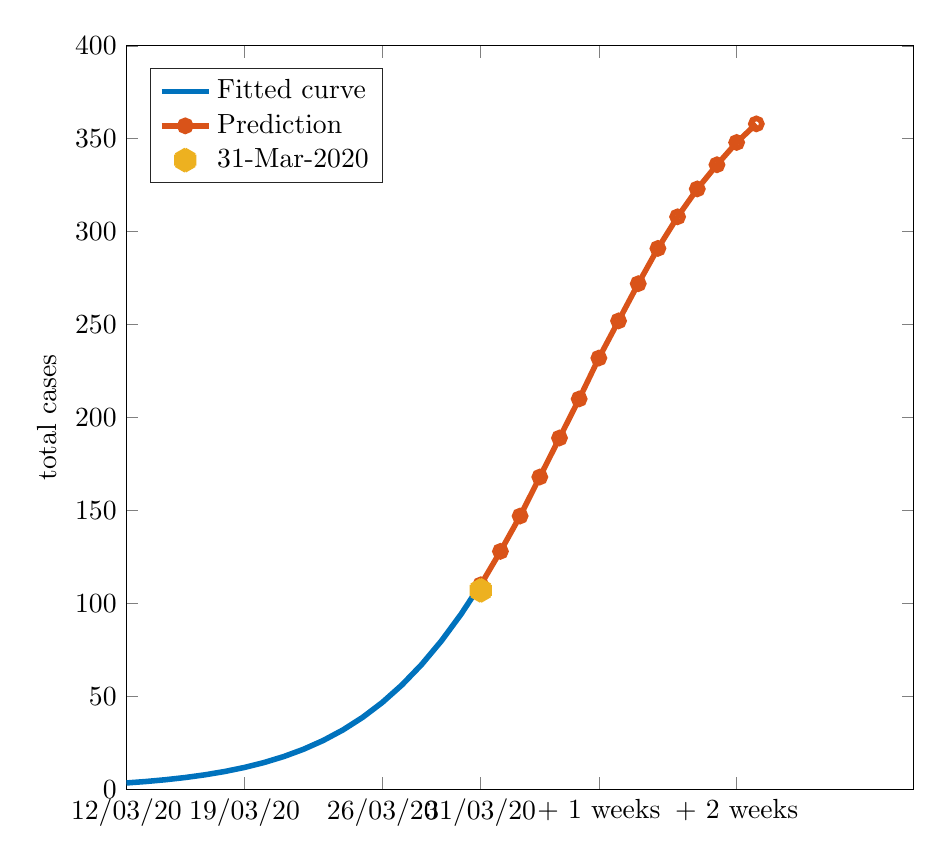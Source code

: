 % This file was created by matlab2tikz.
% Minimal pgfplots version: 1.3
%
\definecolor{mycolor1}{rgb}{0.0,0.447,0.741}%
\definecolor{mycolor2}{rgb}{0.85,0.325,0.098}%
\definecolor{mycolor3}{rgb}{0.929,0.694,0.125}%
%
\begin{tikzpicture}

\begin{axis}[%
width=10cm,
height=9.442cm,
at={(0cm,0cm)},
scale only axis,
xmin=0,
xmax=40,
xtick={0,6,13,18,24,31},
xticklabels={{12/03/20},{19/03/20},{26/03/20},{31/03/20},{+ 1 weeks},{+ 2 weeks}},
ymin=0,
ymax=400,
ylabel={total cases},
legend style={at={(0.03,0.97)},anchor=north west,legend cell align=left,align=left,draw=white!15!black}
]
\addplot [color=mycolor1,solid,line width=2.0pt]
  table[row sep=crcr]{%
0	3.394\\
1	4.181\\
2	5.148\\
3	6.334\\
4	7.789\\
5	9.57\\
6	11.746\\
7	14.4\\
8	17.626\\
9	21.536\\
10	26.255\\
11	31.923\\
12	38.69\\
13	46.715\\
14	56.153\\
15	67.144\\
16	79.8\\
17	94.186\\
18	110.297\\
};
\addlegendentry{Fitted curve};

\addplot [color=mycolor2,solid,line width=2.0pt,mark=o,mark options={solid}]
  table[row sep=crcr]{%
18	110\\
19	128\\
20	147\\
21	168\\
22	189\\
23	210\\
24	232\\
25	252\\
26	272\\
27	291\\
28	308\\
29	323\\
30	336\\
31	348\\
32	358\\
};
\addlegendentry{Prediction};

\addplot [color=mycolor3,line width=8.0pt,only marks,mark=asterisk,mark options={solid}]
  table[row sep=crcr]{%
18	107\\
};
\addlegendentry{31-Mar-2020};

\end{axis}
\end{tikzpicture}%